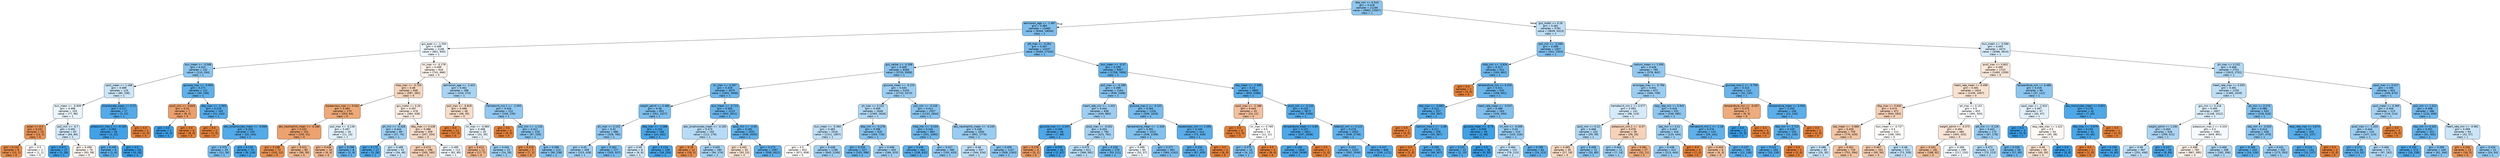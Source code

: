 digraph Tree {
node [shape=box, style="filled, rounded", color="black", fontname="helvetica"] ;
edge [fontname="helvetica"] ;
0 [label="dbp_min <= 0.524\ngini = 0.418\nsamples = 21266\nvalue = [9983, 23507]\nclass = 1", fillcolor="#8dc7f0"] ;
1 [label="admission_age <= -1.487\ngini = 0.384\nsamples = 15485\nvalue = [6344, 18094]\nclass = 1", fillcolor="#7ebfee"] ;
0 -> 1 [labeldistance=2.5, labelangle=45, headlabel="True"] ;
2 [label="gcs_eyes <= -1.334\ngini = 0.499\nsamples = 1148\nvalue = [851, 930]\nclass = 1", fillcolor="#eef7fd"] ;
1 -> 2 ;
3 [label="bun_mean <= -0.566\ngini = 0.415\nsamples = 232\nvalue = [110, 264]\nclass = 1", fillcolor="#8bc6f0"] ;
2 -> 3 ;
4 [label="spo2_mean <= 1.168\ngini = 0.489\nsamples = 120\nvalue = [80, 108]\nclass = 1", fillcolor="#cce6f8"] ;
3 -> 4 ;
5 [label="bun_mean <= -0.909\ngini = 0.498\nsamples = 103\nvalue = [77, 86]\nclass = 1", fillcolor="#eaf5fc"] ;
4 -> 5 ;
6 [label="asian <= 0.5\ngini = 0.231\nsamples = 10\nvalue = [13, 2]\nclass = 0", fillcolor="#e99457"] ;
5 -> 6 ;
7 [label="gini = 0.142\nsamples = 8\nvalue = [12, 1]\nclass = 0", fillcolor="#e78c49"] ;
6 -> 7 ;
8 [label="gini = 0.5\nsamples = 2\nvalue = [1, 1]\nclass = 0", fillcolor="#ffffff"] ;
6 -> 8 ;
9 [label="po2_min <= -0.7\ngini = 0.491\nsamples = 93\nvalue = [64, 84]\nclass = 1", fillcolor="#d0e8f9"] ;
5 -> 9 ;
10 [label="gini = 0.071\nsamples = 17\nvalue = [1, 26]\nclass = 1", fillcolor="#41a1e6"] ;
9 -> 10 ;
11 [label="gini = 0.499\nsamples = 76\nvalue = [63, 58]\nclass = 0", fillcolor="#fdf5ef"] ;
9 -> 11 ;
12 [label="bicarbonate_mean <= 0.72\ngini = 0.211\nsamples = 17\nvalue = [3, 22]\nclass = 1", fillcolor="#54aae9"] ;
4 -> 12 ;
13 [label="potassium_max.1 <= -0.154\ngini = 0.083\nsamples = 16\nvalue = [1, 22]\nclass = 1", fillcolor="#42a1e6"] ;
12 -> 13 ;
14 [label="gini = 0.245\nsamples = 6\nvalue = [1, 6]\nclass = 1", fillcolor="#5aade9"] ;
13 -> 14 ;
15 [label="gini = 0.0\nsamples = 10\nvalue = [0, 16]\nclass = 1", fillcolor="#399de5"] ;
13 -> 15 ;
16 [label="gini = 0.0\nsamples = 1\nvalue = [2, 0]\nclass = 0", fillcolor="#e58139"] ;
12 -> 16 ;
17 [label="glucose_max <= -0.904\ngini = 0.271\nsamples = 112\nvalue = [30, 156]\nclass = 1", fillcolor="#5fb0ea"] ;
3 -> 17 ;
18 [label="pco2_min <= -0.643\ngini = 0.32\nsamples = 7\nvalue = [8, 2]\nclass = 0", fillcolor="#eca06a"] ;
17 -> 18 ;
19 [label="gini = 0.0\nsamples = 1\nvalue = [0, 2]\nclass = 1", fillcolor="#399de5"] ;
18 -> 19 ;
20 [label="gini = 0.0\nsamples = 6\nvalue = [8, 0]\nclass = 0", fillcolor="#e58139"] ;
18 -> 20 ;
21 [label="dbp_max <= -1.593\ngini = 0.219\nsamples = 105\nvalue = [22, 154]\nclass = 1", fillcolor="#55abe9"] ;
17 -> 21 ;
22 [label="gini = 0.0\nsamples = 2\nvalue = [2, 0]\nclass = 0", fillcolor="#e58139"] ;
21 -> 22 ;
23 [label="abs_lymphocytes_mean <= -0.069\ngini = 0.203\nsamples = 103\nvalue = [20, 154]\nclass = 1", fillcolor="#53aae8"] ;
21 -> 23 ;
24 [label="gini = 0.375\nsamples = 29\nvalue = [12, 36]\nclass = 1", fillcolor="#7bbeee"] ;
23 -> 24 ;
25 [label="gini = 0.119\nsamples = 74\nvalue = [8, 118]\nclass = 1", fillcolor="#46a4e7"] ;
23 -> 25 ;
26 [label="inr_max <= -0.178\ngini = 0.499\nsamples = 916\nvalue = [741, 666]\nclass = 0", fillcolor="#fcf2eb"] ;
2 -> 26 ;
27 [label="mbp_max <= -0.703\ngini = 0.48\nsamples = 648\nvalue = [587, 392]\nclass = 0", fillcolor="#f6d5bd"] ;
26 -> 27 ;
28 [label="baseexcess_max <= 0.042\ngini = 0.364\nsamples = 170\nvalue = [203, 64]\nclass = 0", fillcolor="#eda977"] ;
27 -> 28 ;
29 [label="abs_neutrophils_mean <= -0.168\ngini = 0.332\nsamples = 152\nvalue = [192, 51]\nclass = 0", fillcolor="#eca26e"] ;
28 -> 29 ;
30 [label="gini = 0.188\nsamples = 72\nvalue = [102, 12]\nclass = 0", fillcolor="#e89050"] ;
29 -> 30 ;
31 [label="gini = 0.422\nsamples = 80\nvalue = [90, 39]\nclass = 0", fillcolor="#f0b88f"] ;
29 -> 31 ;
32 [label="po2_max <= -0.136\ngini = 0.497\nsamples = 18\nvalue = [11, 13]\nclass = 1", fillcolor="#e1f0fb"] ;
28 -> 32 ;
33 [label="gini = 0.426\nsamples = 10\nvalue = [9, 4]\nclass = 0", fillcolor="#f1b991"] ;
32 -> 33 ;
34 [label="gini = 0.298\nsamples = 8\nvalue = [2, 9]\nclass = 1", fillcolor="#65b3eb"] ;
32 -> 34 ;
35 [label="gcs_motor <= 0.26\ngini = 0.497\nsamples = 478\nvalue = [384, 328]\nclass = 0", fillcolor="#fbede2"] ;
27 -> 35 ;
36 [label="ph_min <= -0.428\ngini = 0.444\nsamples = 69\nvalue = [37, 74]\nclass = 1", fillcolor="#9ccef2"] ;
35 -> 36 ;
37 [label="gini = 0.175\nsamples = 17\nvalue = [3, 28]\nclass = 1", fillcolor="#4ea8e8"] ;
36 -> 37 ;
38 [label="gini = 0.489\nsamples = 52\nvalue = [34, 46]\nclass = 1", fillcolor="#cbe5f8"] ;
36 -> 38 ;
39 [label="dbp_max <= 0.438\ngini = 0.488\nsamples = 409\nvalue = [347, 254]\nclass = 0", fillcolor="#f8ddca"] ;
35 -> 39 ;
40 [label="gini = 0.473\nsamples = 296\nvalue = [265, 165]\nclass = 0", fillcolor="#f5cfb4"] ;
39 -> 40 ;
41 [label="gini = 0.499\nsamples = 113\nvalue = [82, 89]\nclass = 1", fillcolor="#eff7fd"] ;
39 -> 41 ;
42 [label="admission_age <= -2.422\ngini = 0.461\nsamples = 268\nvalue = [154, 274]\nclass = 1", fillcolor="#a8d4f4"] ;
26 -> 42 ;
43 [label="po2_max <= -0.829\ngini = 0.488\nsamples = 46\nvalue = [48, 35]\nclass = 0", fillcolor="#f8ddc9"] ;
42 -> 43 ;
44 [label="gini = 0.0\nsamples = 11\nvalue = [17, 0]\nclass = 0", fillcolor="#e58139"] ;
43 -> 44 ;
45 [label="inr_max <= -0.083\ngini = 0.498\nsamples = 35\nvalue = [31, 35]\nclass = 1", fillcolor="#e8f4fc"] ;
43 -> 45 ;
46 [label="gini = 0.413\nsamples = 12\nvalue = [17, 7]\nclass = 0", fillcolor="#f0b58b"] ;
45 -> 46 ;
47 [label="gini = 0.444\nsamples = 23\nvalue = [14, 28]\nclass = 1", fillcolor="#9ccef2"] ;
45 -> 47 ;
48 [label="hematocrit_min.1 <= -2.593\ngini = 0.426\nsamples = 222\nvalue = [106, 239]\nclass = 1", fillcolor="#91c8f1"] ;
42 -> 48 ;
49 [label="gini = 0.0\nsamples = 4\nvalue = [9, 0]\nclass = 0", fillcolor="#e58139"] ;
48 -> 49 ;
50 [label="po2_min <= -1.134\ngini = 0.411\nsamples = 218\nvalue = [97, 239]\nclass = 1", fillcolor="#89c5f0"] ;
48 -> 50 ;
51 [label="gini = 0.219\nsamples = 5\nvalue = [7, 1]\nclass = 0", fillcolor="#e99355"] ;
50 -> 51 ;
52 [label="gini = 0.398\nsamples = 213\nvalue = [90, 238]\nclass = 1", fillcolor="#84c2ef"] ;
50 -> 52 ;
53 [label="ptt_max <= -0.281\ngini = 0.367\nsamples = 14337\nvalue = [5493, 17164]\nclass = 1", fillcolor="#78bced"] ;
1 -> 53 ;
54 [label="gcs_verbal <= -0.308\ngini = 0.409\nsamples = 8280\nvalue = [3735, 9308]\nclass = 1", fillcolor="#88c4ef"] ;
53 -> 54 ;
55 [label="inr_max <= -0.367\ngini = 0.328\nsamples = 3075\nvalue = [1002, 3838]\nclass = 1", fillcolor="#6db7ec"] ;
54 -> 55 ;
56 [label="weight_admit <= 0.486\ngini = 0.38\nsamples = 852\nvalue = [352, 1027]\nclass = 1", fillcolor="#7dbfee"] ;
55 -> 56 ;
57 [label="ph_max <= 0.152\ngini = 0.42\nsamples = 686\nvalue = [328, 765]\nclass = 1", fillcolor="#8ec7f0"] ;
56 -> 57 ;
58 [label="gini = 0.45\nsamples = 409\nvalue = [223, 428]\nclass = 1", fillcolor="#a0d0f3"] ;
57 -> 58 ;
59 [label="gini = 0.362\nsamples = 277\nvalue = [105, 337]\nclass = 1", fillcolor="#77bced"] ;
57 -> 59 ;
60 [label="dbp_max <= -1.288\ngini = 0.154\nsamples = 166\nvalue = [24, 262]\nclass = 1", fillcolor="#4ba6e7"] ;
56 -> 60 ;
61 [label="gini = 0.49\nsamples = 8\nvalue = [6, 8]\nclass = 1", fillcolor="#cee6f8"] ;
60 -> 61 ;
62 [label="gini = 0.124\nsamples = 158\nvalue = [18, 254]\nclass = 1", fillcolor="#47a4e7"] ;
60 -> 62 ;
63 [label="bun_mean <= -0.713\ngini = 0.305\nsamples = 2223\nvalue = [650, 2811]\nclass = 1", fillcolor="#67b4eb"] ;
55 -> 63 ;
64 [label="abs_lymphocytes_mean <= -0.183\ngini = 0.475\nsamples = 192\nvalue = [112, 176]\nclass = 1", fillcolor="#b7dbf6"] ;
63 -> 64 ;
65 [label="gini = 0.18\nsamples = 12\nvalue = [18, 2]\nclass = 0", fillcolor="#e88f4f"] ;
64 -> 65 ;
66 [label="gini = 0.455\nsamples = 180\nvalue = [94, 174]\nclass = 1", fillcolor="#a4d2f3"] ;
64 -> 66 ;
67 [label="spo2_min <= -3.45\ngini = 0.282\nsamples = 2031\nvalue = [538, 2635]\nclass = 1", fillcolor="#61b1ea"] ;
63 -> 67 ;
68 [label="gini = 0.491\nsamples = 34\nvalue = [30, 23]\nclass = 0", fillcolor="#f9e2d1"] ;
67 -> 68 ;
69 [label="gini = 0.273\nsamples = 1997\nvalue = [508, 2612]\nclass = 1", fillcolor="#60b0ea"] ;
67 -> 69 ;
70 [label="glucose_mean <= -0.225\ngini = 0.444\nsamples = 5205\nvalue = [2733, 5470]\nclass = 1", fillcolor="#9ccef2"] ;
54 -> 70 ;
71 [label="ph_max <= 0.152\ngini = 0.469\nsamples = 2648\nvalue = [1580, 2626]\nclass = 1", fillcolor="#b0d8f5"] ;
70 -> 71 ;
72 [label="bun_mean <= -0.394\ngini = 0.483\nsamples = 2018\nvalue = [1311, 1907]\nclass = 1", fillcolor="#c1e0f7"] ;
71 -> 72 ;
73 [label="gini = 0.5\nsamples = 822\nvalue = [671, 658]\nclass = 0", fillcolor="#fefdfb"] ;
72 -> 73 ;
74 [label="gini = 0.448\nsamples = 1196\nvalue = [640, 1249]\nclass = 1", fillcolor="#9ecff2"] ;
72 -> 74 ;
75 [label="dbp_min <= -0.278\ngini = 0.396\nsamples = 630\nvalue = [269, 719]\nclass = 1", fillcolor="#83c2ef"] ;
71 -> 75 ;
76 [label="gini = 0.328\nsamples = 327\nvalue = [103, 396]\nclass = 1", fillcolor="#6cb6ec"] ;
75 -> 76 ;
77 [label="gini = 0.448\nsamples = 303\nvalue = [166, 323]\nclass = 1", fillcolor="#9fcff2"] ;
75 -> 77 ;
78 [label="po2_min <= -0.249\ngini = 0.411\nsamples = 2557\nvalue = [1153, 2844]\nclass = 1", fillcolor="#89c5f0"] ;
70 -> 78 ;
79 [label="mbp_min <= -0.203\ngini = 0.344\nsamples = 863\nvalue = [301, 1065]\nclass = 1", fillcolor="#71b9ec"] ;
78 -> 79 ;
80 [label="gini = 0.249\nsamples = 464\nvalue = [108, 632]\nclass = 1", fillcolor="#5baee9"] ;
79 -> 80 ;
81 [label="gini = 0.427\nsamples = 399\nvalue = [193, 433]\nclass = 1", fillcolor="#91c9f1"] ;
79 -> 81 ;
82 [label="abs_neutrophils_mean <= -0.245\ngini = 0.438\nsamples = 1694\nvalue = [852, 1779]\nclass = 1", fillcolor="#98ccf1"] ;
78 -> 82 ;
83 [label="gini = 0.48\nsamples = 537\nvalue = [344, 516]\nclass = 1", fillcolor="#bddef6"] ;
82 -> 83 ;
84 [label="gini = 0.409\nsamples = 1157\nvalue = [508, 1263]\nclass = 1", fillcolor="#89c4ef"] ;
82 -> 84 ;
85 [label="bun_mean <= -0.37\ngini = 0.299\nsamples = 6057\nvalue = [1758, 7856]\nclass = 1", fillcolor="#65b3eb"] ;
53 -> 85 ;
86 [label="po2_max <= -0.189\ngini = 0.398\nsamples = 2164\nvalue = [939, 2488]\nclass = 1", fillcolor="#84c2ef"] ;
85 -> 86 ;
87 [label="heart_rate_min <= -1.441\ngini = 0.444\nsamples = 838\nvalue = [430, 860]\nclass = 1", fillcolor="#9ccef2"] ;
86 -> 87 ;
88 [label="glucose_max <= -1.037\ngini = 0.169\nsamples = 48\nvalue = [7, 68]\nclass = 1", fillcolor="#4da7e8"] ;
87 -> 88 ;
89 [label="gini = 0.278\nsamples = 4\nvalue = [5, 1]\nclass = 0", fillcolor="#ea9a61"] ;
88 -> 89 ;
90 [label="gini = 0.056\nsamples = 44\nvalue = [2, 67]\nclass = 1", fillcolor="#3fa0e6"] ;
88 -> 90 ;
91 [label="pco2_max <= -0.052\ngini = 0.454\nsamples = 790\nvalue = [423, 792]\nclass = 1", fillcolor="#a3d1f3"] ;
87 -> 91 ;
92 [label="gini = 0.475\nsamples = 611\nvalue = [368, 581]\nclass = 1", fillcolor="#b6dbf5"] ;
91 -> 92 ;
93 [label="gini = 0.328\nsamples = 179\nvalue = [55, 211]\nclass = 1", fillcolor="#6db7ec"] ;
91 -> 93 ;
94 [label="glucose_max.2 <= -0.132\ngini = 0.363\nsamples = 1326\nvalue = [509, 1628]\nclass = 1", fillcolor="#77bced"] ;
86 -> 94 ;
95 [label="temperature_mean <= -1.416\ngini = 0.391\nsamples = 1012\nvalue = [436, 1199]\nclass = 1", fillcolor="#81c1ee"] ;
94 -> 95 ;
96 [label="gini = 0.499\nsamples = 60\nvalue = [52, 57]\nclass = 1", fillcolor="#eef6fd"] ;
95 -> 96 ;
97 [label="gini = 0.377\nsamples = 952\nvalue = [384, 1142]\nclass = 1", fillcolor="#7cbeee"] ;
95 -> 97 ;
98 [label="baseexcess_min <= 1.392\ngini = 0.249\nsamples = 314\nvalue = [73, 429]\nclass = 1", fillcolor="#5baee9"] ;
94 -> 98 ;
99 [label="gini = 0.234\nsamples = 311\nvalue = [67, 429]\nclass = 1", fillcolor="#58ace9"] ;
98 -> 99 ;
100 [label="gini = 0.0\nsamples = 3\nvalue = [6, 0]\nclass = 0", fillcolor="#e58139"] ;
98 -> 100 ;
101 [label="sbp_mean <= -2.599\ngini = 0.23\nsamples = 3893\nvalue = [819, 5368]\nclass = 1", fillcolor="#57ace9"] ;
85 -> 101 ;
102 [label="spo2_max <= -2.188\ngini = 0.444\nsamples = 20\nvalue = [24, 12]\nclass = 0", fillcolor="#f2c09c"] ;
101 -> 102 ;
103 [label="gini = 0.0\nsamples = 6\nvalue = [12, 0]\nclass = 0", fillcolor="#e58139"] ;
102 -> 103 ;
104 [label="inr_max <= 0.769\ngini = 0.5\nsamples = 14\nvalue = [12, 12]\nclass = 0", fillcolor="#ffffff"] ;
102 -> 104 ;
105 [label="gini = 0.375\nsamples = 10\nvalue = [4, 12]\nclass = 1", fillcolor="#7bbeee"] ;
104 -> 105 ;
106 [label="gini = 0.0\nsamples = 4\nvalue = [8, 0]\nclass = 0", fillcolor="#e58139"] ;
104 -> 106 ;
107 [label="pco2_min <= -0.134\ngini = 0.225\nsamples = 3873\nvalue = [795, 5356]\nclass = 1", fillcolor="#56ace9"] ;
101 -> 107 ;
108 [label="temperature_mean <= 4.83\ngini = 0.157\nsamples = 1821\nvalue = [247, 2638]\nclass = 1", fillcolor="#4ca6e7"] ;
107 -> 108 ;
109 [label="gini = 0.156\nsamples = 1820\nvalue = [245, 2638]\nclass = 1", fillcolor="#4ba6e7"] ;
108 -> 109 ;
110 [label="gini = 0.0\nsamples = 1\nvalue = [2, 0]\nclass = 0", fillcolor="#e58139"] ;
108 -> 110 ;
111 [label="totalco2_min <= 0.122\ngini = 0.279\nsamples = 2052\nvalue = [548, 2718]\nclass = 1", fillcolor="#61b1ea"] ;
107 -> 111 ;
112 [label="gini = 0.323\nsamples = 1203\nvalue = [392, 1546]\nclass = 1", fillcolor="#6bb6ec"] ;
111 -> 112 ;
113 [label="gini = 0.207\nsamples = 849\nvalue = [156, 1172]\nclass = 1", fillcolor="#53aae8"] ;
111 -> 113 ;
114 [label="gcs_motor <= 0.26\ngini = 0.481\nsamples = 5781\nvalue = [3639, 5413]\nclass = 1", fillcolor="#bedff6"] ;
0 -> 114 [labeldistance=2.5, labelangle=-45, headlabel="False"] ;
115 [label="po2_min <= -0.266\ngini = 0.389\nsamples = 1307\nvalue = [541, 1503]\nclass = 1", fillcolor="#80c0ee"] ;
114 -> 115 ;
116 [label="mbp_min <= -3.634\ngini = 0.317\nsamples = 522\nvalue = [163, 661]\nclass = 1", fillcolor="#6ab5eb"] ;
115 -> 116 ;
117 [label="gini = 0.0\nsamples = 2\nvalue = [5, 0]\nclass = 0", fillcolor="#e58139"] ;
116 -> 117 ;
118 [label="temperature_min <= 0.255\ngini = 0.311\nsamples = 520\nvalue = [158, 661]\nclass = 1", fillcolor="#68b4eb"] ;
116 -> 118 ;
119 [label="dbp_max <= -0.882\ngini = 0.221\nsamples = 257\nvalue = [53, 367]\nclass = 1", fillcolor="#56abe9"] ;
118 -> 119 ;
120 [label="gini = 0.0\nsamples = 1\nvalue = [3, 0]\nclass = 0", fillcolor="#e58139"] ;
119 -> 120 ;
121 [label="calcium_max.1 <= -2.48\ngini = 0.211\nsamples = 256\nvalue = [50, 367]\nclass = 1", fillcolor="#54aae9"] ;
119 -> 121 ;
122 [label="gini = 0.0\nsamples = 1\nvalue = [2, 0]\nclass = 0", fillcolor="#e58139"] ;
121 -> 122 ;
123 [label="gini = 0.205\nsamples = 255\nvalue = [48, 367]\nclass = 1", fillcolor="#53aae8"] ;
121 -> 123 ;
124 [label="heart_rate_mean <= -0.547\ngini = 0.388\nsamples = 263\nvalue = [105, 294]\nclass = 1", fillcolor="#80c0ee"] ;
118 -> 124 ;
125 [label="glucose_mean <= -0.75\ngini = 0.056\nsamples = 49\nvalue = [2, 68]\nclass = 1", fillcolor="#3fa0e6"] ;
124 -> 125 ;
126 [label="gini = 0.231\nsamples = 13\nvalue = [2, 13]\nclass = 1", fillcolor="#57ace9"] ;
125 -> 126 ;
127 [label="gini = 0.0\nsamples = 36\nvalue = [0, 55]\nclass = 1", fillcolor="#399de5"] ;
125 -> 127 ;
128 [label="inr_min <= -0.099\ngini = 0.43\nsamples = 214\nvalue = [103, 226]\nclass = 1", fillcolor="#93caf1"] ;
124 -> 128 ;
129 [label="gini = 0.484\nsamples = 131\nvalue = [79, 113]\nclass = 1", fillcolor="#c3e2f7"] ;
128 -> 129 ;
130 [label="gini = 0.289\nsamples = 83\nvalue = [24, 113]\nclass = 1", fillcolor="#63b2eb"] ;
128 -> 130 ;
131 [label="sodium_mean <= 1.056\ngini = 0.428\nsamples = 785\nvalue = [378, 842]\nclass = 1", fillcolor="#92c9f1"] ;
115 -> 131 ;
132 [label="aniongap_max <= -0.766\ngini = 0.441\nsamples = 672\nvalue = [346, 709]\nclass = 1", fillcolor="#9acdf2"] ;
131 -> 132 ;
133 [label="hematocrit_min.1 <= 0.577\ngini = 0.493\nsamples = 141\nvalue = [98, 124]\nclass = 1", fillcolor="#d5eafa"] ;
132 -> 133 ;
134 [label="spo2_min <= 0.12\ngini = 0.468\nsamples = 102\nvalue = [59, 99]\nclass = 1", fillcolor="#afd7f4"] ;
133 -> 134 ;
135 [label="gini = 0.485\nsamples = 30\nvalue = [27, 19]\nclass = 0", fillcolor="#f7dac4"] ;
134 -> 135 ;
136 [label="gini = 0.408\nsamples = 72\nvalue = [32, 80]\nclass = 1", fillcolor="#88c4ef"] ;
134 -> 136 ;
137 [label="potassium_min.1 <= -0.47\ngini = 0.476\nsamples = 39\nvalue = [39, 25]\nclass = 0", fillcolor="#f6d2b8"] ;
133 -> 137 ;
138 [label="gini = 0.444\nsamples = 12\nvalue = [7, 14]\nclass = 1", fillcolor="#9ccef2"] ;
137 -> 138 ;
139 [label="gini = 0.381\nsamples = 27\nvalue = [32, 11]\nclass = 0", fillcolor="#eeac7d"] ;
137 -> 139 ;
140 [label="resp_rate_min <= 0.942\ngini = 0.418\nsamples = 531\nvalue = [248, 585]\nclass = 1", fillcolor="#8dc7f0"] ;
132 -> 140 ;
141 [label="sbp_min <= 3.21\ngini = 0.443\nsamples = 416\nvalue = [220, 444]\nclass = 1", fillcolor="#9bcef2"] ;
140 -> 141 ;
142 [label="gini = 0.438\nsamples = 412\nvalue = [213, 444]\nclass = 1", fillcolor="#98ccf1"] ;
141 -> 142 ;
143 [label="gini = 0.0\nsamples = 4\nvalue = [7, 0]\nclass = 0", fillcolor="#e58139"] ;
141 -> 143 ;
144 [label="hematocrit_min.1 <= -1.18\ngini = 0.276\nsamples = 115\nvalue = [28, 141]\nclass = 1", fillcolor="#60b0ea"] ;
140 -> 144 ;
145 [label="gini = 0.444\nsamples = 6\nvalue = [6, 3]\nclass = 0", fillcolor="#f2c09c"] ;
144 -> 145 ;
146 [label="gini = 0.237\nsamples = 109\nvalue = [22, 138]\nclass = 1", fillcolor="#59ade9"] ;
144 -> 146 ;
147 [label="glucose_max.2 <= -0.759\ngini = 0.313\nsamples = 113\nvalue = [32, 133]\nclass = 1", fillcolor="#69b5eb"] ;
131 -> 147 ;
148 [label="temperature_min <= -0.457\ngini = 0.375\nsamples = 7\nvalue = [9, 3]\nclass = 0", fillcolor="#eeab7b"] ;
147 -> 148 ;
149 [label="gini = 0.0\nsamples = 2\nvalue = [0, 3]\nclass = 1", fillcolor="#399de5"] ;
148 -> 149 ;
150 [label="gini = 0.0\nsamples = 5\nvalue = [9, 0]\nclass = 0", fillcolor="#e58139"] ;
148 -> 150 ;
151 [label="temperature_mean <= 4.004\ngini = 0.255\nsamples = 106\nvalue = [23, 130]\nclass = 1", fillcolor="#5caeea"] ;
147 -> 151 ;
152 [label="dbp_min <= 3.713\ngini = 0.239\nsamples = 105\nvalue = [21, 130]\nclass = 1", fillcolor="#59ade9"] ;
151 -> 152 ;
153 [label="gini = 0.223\nsamples = 103\nvalue = [19, 130]\nclass = 1", fillcolor="#56abe9"] ;
152 -> 153 ;
154 [label="gini = 0.0\nsamples = 2\nvalue = [2, 0]\nclass = 0", fillcolor="#e58139"] ;
152 -> 154 ;
155 [label="gini = 0.0\nsamples = 1\nvalue = [2, 0]\nclass = 0", fillcolor="#e58139"] ;
151 -> 155 ;
156 [label="bun_mean <= -0.566\ngini = 0.493\nsamples = 4474\nvalue = [3098, 3910]\nclass = 1", fillcolor="#d6ebfa"] ;
114 -> 156 ;
157 [label="pco2_max <= 0.802\ngini = 0.495\nsamples = 1723\nvalue = [1483, 1209]\nclass = 0", fillcolor="#fae8da"] ;
156 -> 157 ;
158 [label="heart_rate_mean <= 0.496\ngini = 0.491\nsamples = 1624\nvalue = [1436, 1097]\nclass = 0", fillcolor="#f9e1d0"] ;
157 -> 158 ;
159 [label="dbp_max <= 0.845\ngini = 0.474\nsamples = 971\nvalue = [944, 594]\nclass = 0", fillcolor="#f5d0b6"] ;
158 -> 159 ;
160 [label="sbp_mean <= -0.866\ngini = 0.459\nsamples = 759\nvalue = [776, 429]\nclass = 0", fillcolor="#f3c7a6"] ;
159 -> 160 ;
161 [label="gini = 0.486\nsamples = 40\nvalue = [25, 35]\nclass = 1", fillcolor="#c6e3f8"] ;
160 -> 161 ;
162 [label="gini = 0.451\nsamples = 719\nvalue = [751, 394]\nclass = 0", fillcolor="#f3c3a1"] ;
160 -> 162 ;
163 [label="bun_mean <= -0.737\ngini = 0.5\nsamples = 212\nvalue = [168, 165]\nclass = 0", fillcolor="#fffdfb"] ;
159 -> 163 ;
164 [label="gini = 0.467\nsamples = 101\nvalue = [95, 56]\nclass = 0", fillcolor="#f4cbae"] ;
163 -> 164 ;
165 [label="gini = 0.48\nsamples = 111\nvalue = [73, 109]\nclass = 1", fillcolor="#bedff6"] ;
163 -> 165 ;
166 [label="ph_max <= 0.152\ngini = 0.5\nsamples = 653\nvalue = [492, 503]\nclass = 1", fillcolor="#fbfdfe"] ;
158 -> 166 ;
167 [label="weight_admit <= -0.375\ngini = 0.494\nsamples = 480\nvalue = [405, 325]\nclass = 0", fillcolor="#fae6d8"] ;
166 -> 167 ;
168 [label="gini = 0.441\nsamples = 181\nvalue = [188, 92]\nclass = 0", fillcolor="#f2bf9a"] ;
167 -> 168 ;
169 [label="gini = 0.499\nsamples = 299\nvalue = [217, 233]\nclass = 1", fillcolor="#f1f8fd"] ;
167 -> 169 ;
170 [label="ptt_min <= -0.126\ngini = 0.441\nsamples = 173\nvalue = [87, 178]\nclass = 1", fillcolor="#9acdf2"] ;
166 -> 170 ;
171 [label="gini = 0.472\nsamples = 115\nvalue = [70, 113]\nclass = 1", fillcolor="#b4daf5"] ;
170 -> 171 ;
172 [label="gini = 0.329\nsamples = 58\nvalue = [17, 65]\nclass = 1", fillcolor="#6db7ec"] ;
170 -> 172 ;
173 [label="temperature_min <= 0.486\ngini = 0.416\nsamples = 99\nvalue = [47, 112]\nclass = 1", fillcolor="#8cc6f0"] ;
157 -> 173 ;
174 [label="spo2_max <= -2.923\ngini = 0.497\nsamples = 57\nvalue = [40, 47]\nclass = 1", fillcolor="#e2f0fb"] ;
173 -> 174 ;
175 [label="gini = 0.0\nsamples = 3\nvalue = [0, 9]\nclass = 1", fillcolor="#399de5"] ;
174 -> 175 ;
176 [label="resp_rate_max <= 1.422\ngini = 0.5\nsamples = 54\nvalue = [40, 38]\nclass = 0", fillcolor="#fef9f5"] ;
174 -> 176 ;
177 [label="gini = 0.49\nsamples = 49\nvalue = [40, 30]\nclass = 0", fillcolor="#f8e0ce"] ;
176 -> 177 ;
178 [label="gini = 0.0\nsamples = 5\nvalue = [0, 8]\nclass = 1", fillcolor="#399de5"] ;
176 -> 178 ;
179 [label="abs_monocytes_mean <= 0.851\ngini = 0.176\nsamples = 42\nvalue = [7, 65]\nclass = 1", fillcolor="#4ea8e8"] ;
173 -> 179 ;
180 [label="dbp_max <= -0.679\ngini = 0.133\nsamples = 41\nvalue = [5, 65]\nclass = 1", fillcolor="#48a5e7"] ;
179 -> 180 ;
181 [label="gini = 0.0\nsamples = 1\nvalue = [1, 0]\nclass = 0", fillcolor="#e58139"] ;
180 -> 181 ;
182 [label="gini = 0.109\nsamples = 40\nvalue = [4, 65]\nclass = 1", fillcolor="#45a3e7"] ;
180 -> 182 ;
183 [label="gini = 0.0\nsamples = 1\nvalue = [2, 0]\nclass = 0", fillcolor="#e58139"] ;
179 -> 183 ;
184 [label="ph_max <= 0.152\ngini = 0.468\nsamples = 2751\nvalue = [1615, 2701]\nclass = 1", fillcolor="#afd8f5"] ;
156 -> 184 ;
185 [label="heart_rate_max <= 0.593\ngini = 0.481\nsamples = 2150\nvalue = [1366, 2028]\nclass = 1", fillcolor="#bedff7"] ;
184 -> 185 ;
186 [label="gcs_min <= 0.318\ngini = 0.495\nsamples = 1607\nvalue = [1148, 1412]\nclass = 1", fillcolor="#daedfa"] ;
185 -> 186 ;
187 [label="weight_admit <= 1.292\ngini = 0.463\nsamples = 526\nvalue = [299, 521]\nclass = 1", fillcolor="#abd5f4"] ;
186 -> 187 ;
188 [label="gini = 0.48\nsamples = 467\nvalue = [291, 436]\nclass = 1", fillcolor="#bddef6"] ;
187 -> 188 ;
189 [label="gini = 0.157\nsamples = 59\nvalue = [8, 85]\nclass = 1", fillcolor="#4ca6e7"] ;
187 -> 189 ;
190 [label="potassium_max.1 <= 0.324\ngini = 0.5\nsamples = 1081\nvalue = [849, 891]\nclass = 1", fillcolor="#f6fafe"] ;
186 -> 190 ;
191 [label="gini = 0.498\nsamples = 783\nvalue = [667, 585]\nclass = 0", fillcolor="#fcf0e7"] ;
190 -> 191 ;
192 [label="gini = 0.468\nsamples = 298\nvalue = [182, 306]\nclass = 1", fillcolor="#afd7f4"] ;
190 -> 192 ;
193 [label="ph_min <= 0.274\ngini = 0.386\nsamples = 543\nvalue = [218, 616]\nclass = 1", fillcolor="#7fc0ee"] ;
185 -> 193 ;
194 [label="sbp_min <= -0.025\ngini = 0.413\nsamples = 438\nvalue = [197, 479]\nclass = 1", fillcolor="#8ac5f0"] ;
193 -> 194 ;
195 [label="gini = 0.269\nsamples = 103\nvalue = [24, 126]\nclass = 1", fillcolor="#5fb0ea"] ;
194 -> 195 ;
196 [label="gini = 0.441\nsamples = 335\nvalue = [173, 353]\nclass = 1", fillcolor="#9acdf2"] ;
194 -> 196 ;
197 [label="resp_rate_max <= 3.675\ngini = 0.23\nsamples = 105\nvalue = [21, 137]\nclass = 1", fillcolor="#57ace9"] ;
193 -> 197 ;
198 [label="gini = 0.214\nsamples = 103\nvalue = [19, 137]\nclass = 1", fillcolor="#54abe9"] ;
197 -> 198 ;
199 [label="gini = 0.0\nsamples = 2\nvalue = [2, 0]\nclass = 0", fillcolor="#e58139"] ;
197 -> 199 ;
200 [label="spo2_max <= 0.017\ngini = 0.394\nsamples = 601\nvalue = [249, 673]\nclass = 1", fillcolor="#82c1ef"] ;
184 -> 200 ;
201 [label="spo2_mean <= 0.369\ngini = 0.456\nsamples = 215\nvalue = [116, 214]\nclass = 1", fillcolor="#a4d2f3"] ;
200 -> 201 ;
202 [label="pco2_max <= -1.333\ngini = 0.444\nsamples = 210\nvalue = [107, 214]\nclass = 1", fillcolor="#9ccef2"] ;
201 -> 202 ;
203 [label="gini = 0.271\nsamples = 39\nvalue = [10, 52]\nclass = 1", fillcolor="#5fb0ea"] ;
202 -> 203 ;
204 [label="gini = 0.469\nsamples = 171\nvalue = [97, 162]\nclass = 1", fillcolor="#b0d8f5"] ;
202 -> 204 ;
205 [label="gini = 0.0\nsamples = 5\nvalue = [9, 0]\nclass = 0", fillcolor="#e58139"] ;
201 -> 205 ;
206 [label="po2_min <= 1.011\ngini = 0.348\nsamples = 386\nvalue = [133, 459]\nclass = 1", fillcolor="#72b9ed"] ;
200 -> 206 ;
207 [label="sbp_min <= 0.451\ngini = 0.301\nsamples = 322\nvalue = [91, 402]\nclass = 1", fillcolor="#66b3eb"] ;
206 -> 207 ;
208 [label="gini = 0.194\nsamples = 173\nvalue = [29, 238]\nclass = 1", fillcolor="#51a9e8"] ;
207 -> 208 ;
209 [label="gini = 0.398\nsamples = 149\nvalue = [62, 164]\nclass = 1", fillcolor="#84c2ef"] ;
207 -> 209 ;
210 [label="heart_rate_min <= -0.981\ngini = 0.489\nsamples = 64\nvalue = [42, 57]\nclass = 1", fillcolor="#cbe5f8"] ;
206 -> 210 ;
211 [label="gini = 0.245\nsamples = 13\nvalue = [18, 3]\nclass = 0", fillcolor="#e9965a"] ;
210 -> 211 ;
212 [label="gini = 0.426\nsamples = 51\nvalue = [24, 54]\nclass = 1", fillcolor="#91c9f1"] ;
210 -> 212 ;
}